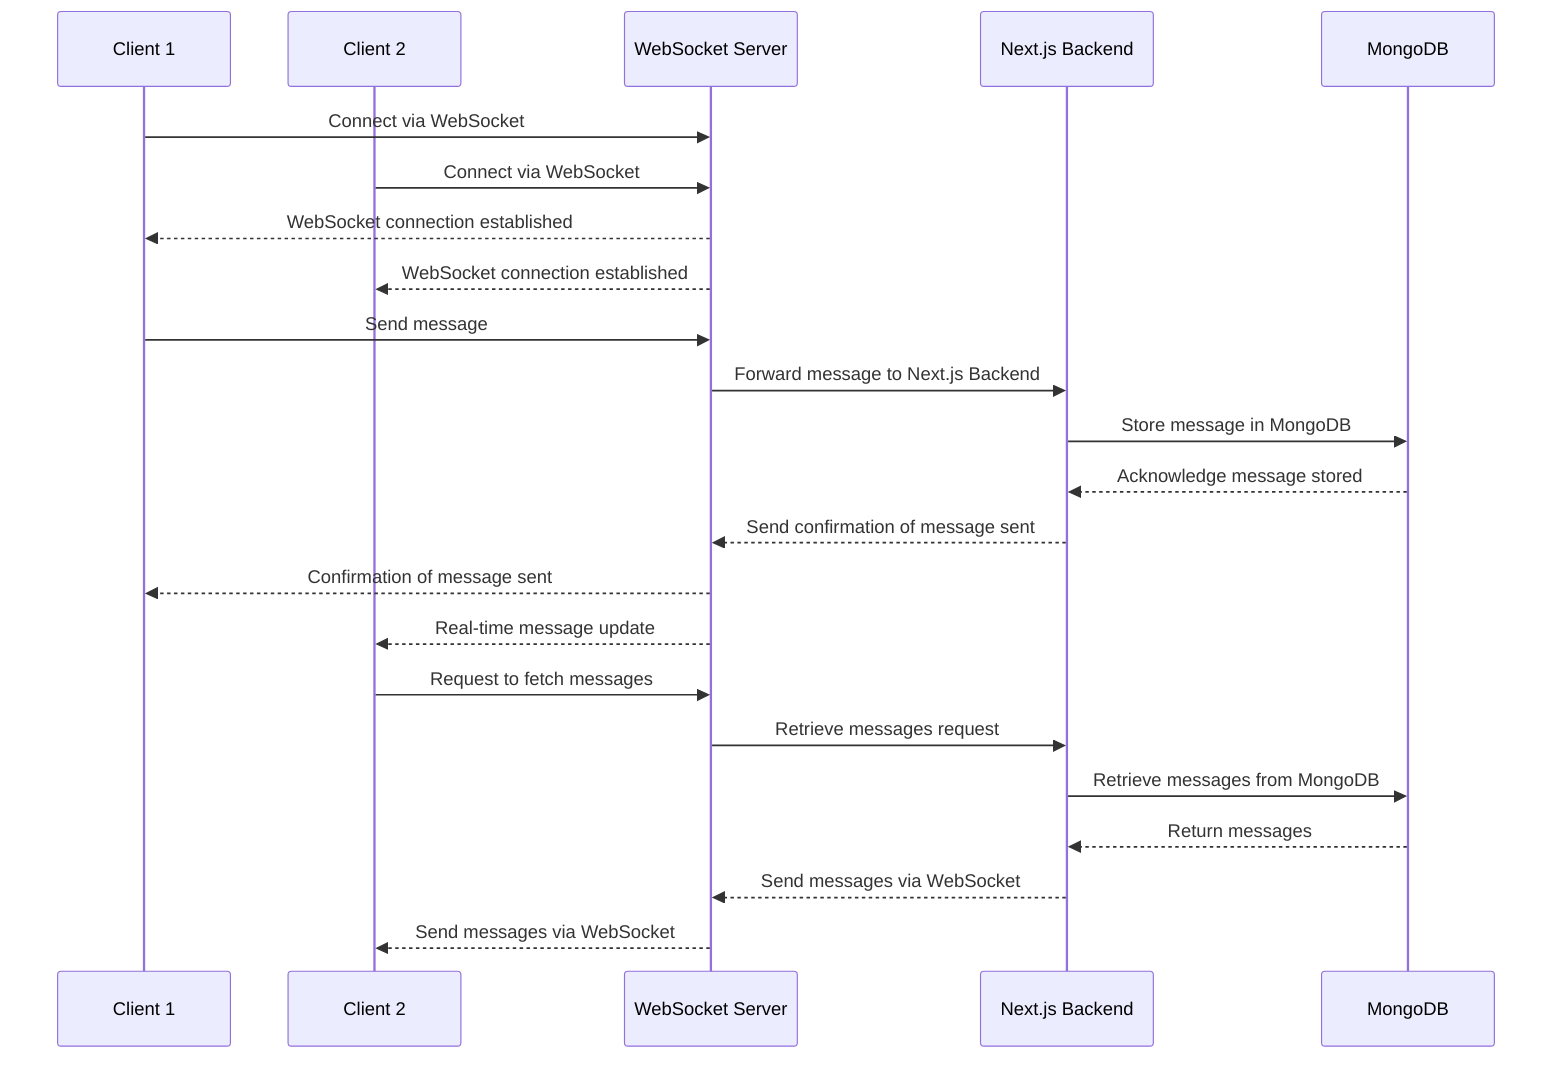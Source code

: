sequenceDiagram
    participant C1 as Client 1
    participant C2 as Client 2
    participant WS as WebSocket Server
    participant N as Next.js Backend
    participant M as MongoDB

    C1->>WS: Connect via WebSocket
    C2->>WS: Connect via WebSocket
    WS-->>C1: WebSocket connection established
    WS-->>C2: WebSocket connection established

    C1->>WS: Send message
    WS->>N: Forward message to Next.js Backend
    N->>M: Store message in MongoDB
    M-->>N: Acknowledge message stored

    N-->>WS: Send confirmation of message sent
    WS-->>C1: Confirmation of message sent
    WS-->>C2: Real-time message update

    C2->>WS: Request to fetch messages
    WS->>N: Retrieve messages request
    N->>M: Retrieve messages from MongoDB
    M-->>N: Return messages
    N-->>WS: Send messages via WebSocket
    WS-->>C2: Send messages via WebSocket